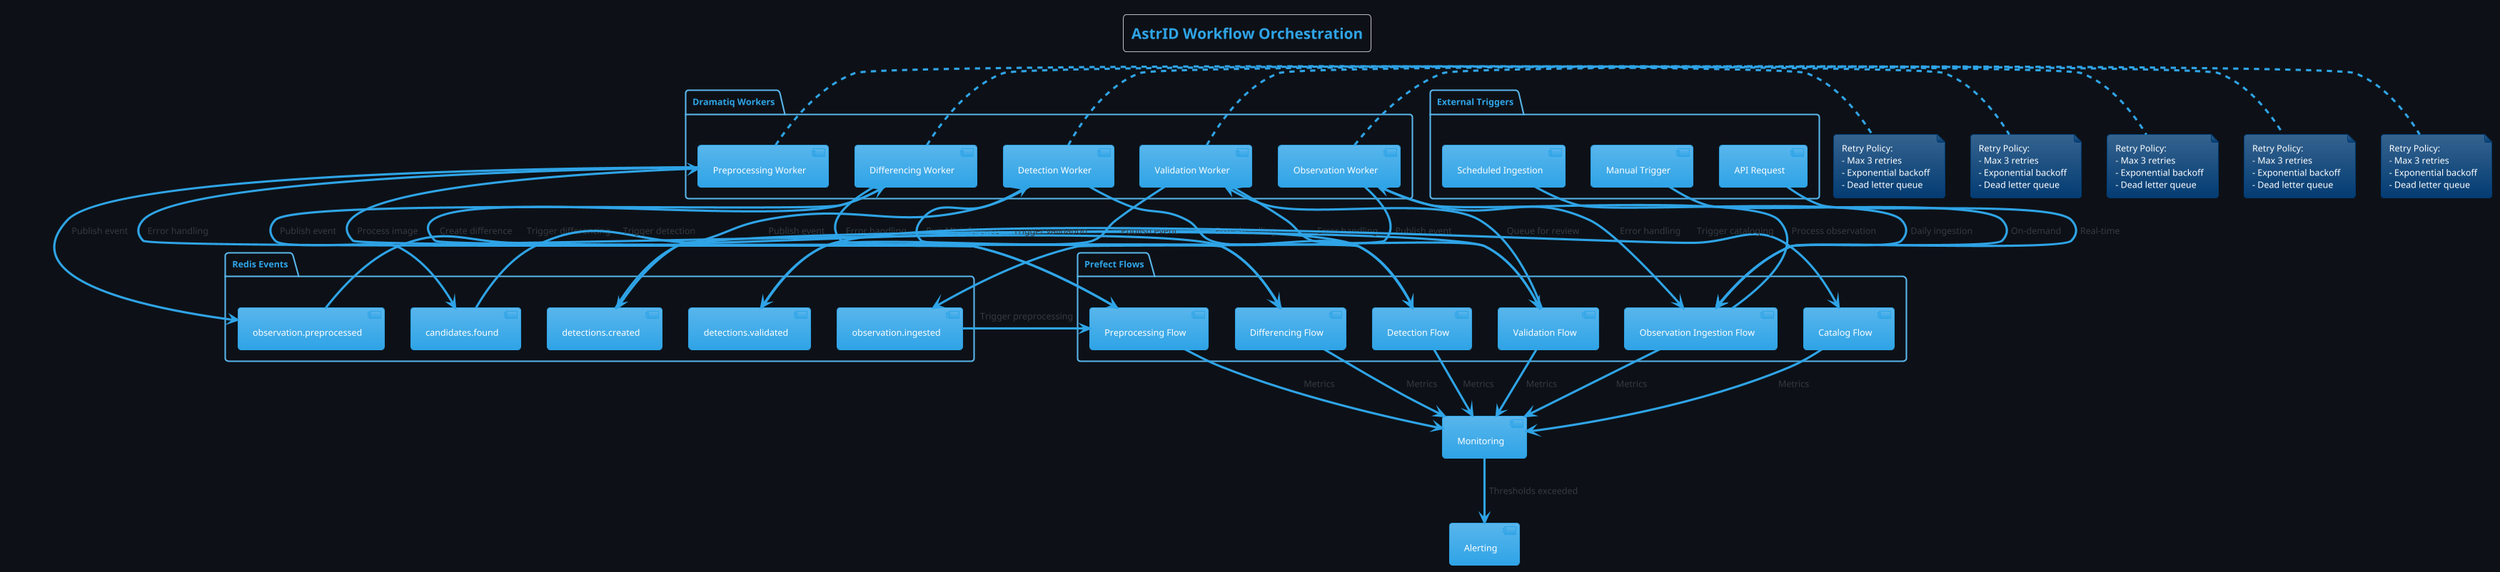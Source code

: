 @startuml AstrID Workflow Orchestration
!theme cerulean
skinparam backgroundColor #0D1117
skinparam defaultFontName Arial
skinparam defaultFontSize 12

title AstrID Workflow Orchestration

package "Prefect Flows" {
    [Observation Ingestion Flow] as ObsFlow
    [Preprocessing Flow] as PreprocessFlow
    [Differencing Flow] as DiffFlow
    [Detection Flow] as DetectionFlow
    [Validation Flow] as ValidationFlow
    [Catalog Flow] as CatalogFlow
}

package "Dramatiq Workers" {
    [Observation Worker] as ObsWorker
    [Preprocessing Worker] as PreprocessWorker
    [Differencing Worker] as DiffWorker
    [Detection Worker] as DetectionWorker
    [Validation Worker] as ValidationWorker
}

package "Redis Events" {
    [observation.ingested] as ObsEvent
    [observation.preprocessed] as PreprocessEvent
    [candidates.found] as CandidatesEvent
    [detections.created] as DetectionEvent
    [detections.validated] as ValidationEvent
}

package "External Triggers" {
    [Scheduled Ingestion] as Scheduled
    [Manual Trigger] as Manual
    [API Request] as API
}

' Flow orchestration
Scheduled --> ObsFlow : "Daily ingestion"
Manual --> ObsFlow : "On-demand"
API --> ObsFlow : "Real-time"

ObsFlow --> ObsWorker : "Process observation"
ObsWorker --> ObsEvent : "Publish event"
ObsEvent --> PreprocessFlow : "Trigger preprocessing"

PreprocessFlow --> PreprocessWorker : "Process image"
PreprocessWorker --> PreprocessEvent : "Publish event"
PreprocessEvent --> DiffFlow : "Trigger differencing"

DiffFlow --> DiffWorker : "Create difference"
DiffWorker --> CandidatesEvent : "Publish event"
CandidatesEvent --> DetectionFlow : "Trigger detection"

DetectionFlow --> DetectionWorker : "Run ML inference"
DetectionWorker --> DetectionEvent : "Publish event"
DetectionEvent --> ValidationFlow : "Trigger validation"

ValidationFlow --> ValidationWorker : "Queue for review"
ValidationWorker --> ValidationEvent : "Publish event"
ValidationEvent --> CatalogFlow : "Trigger cataloging"

' Error handling flows
ObsWorker --> ObsFlow : "Error handling"
PreprocessWorker --> PreprocessFlow : "Error handling"
DiffWorker --> DiffFlow : "Error handling"
DetectionWorker --> DetectionFlow : "Error handling"
ValidationWorker --> ValidationFlow : "Error handling"

' Retry mechanisms
note right of ObsWorker
  Retry Policy:
  - Max 3 retries
  - Exponential backoff
  - Dead letter queue
end note

note right of PreprocessWorker
  Retry Policy:
  - Max 3 retries
  - Exponential backoff
  - Dead letter queue
end note

note right of DiffWorker
  Retry Policy:
  - Max 3 retries
  - Exponential backoff
  - Dead letter queue
end note

note right of DetectionWorker
  Retry Policy:
  - Max 3 retries
  - Exponential backoff
  - Dead letter queue
end note

note right of ValidationWorker
  Retry Policy:
  - Max 3 retries
  - Exponential backoff
  - Dead letter queue
end note

' Monitoring and alerting
ObsFlow --> [Monitoring] : "Metrics"
PreprocessFlow --> [Monitoring] : "Metrics"
DiffFlow --> [Monitoring] : "Metrics"
DetectionFlow --> [Monitoring] : "Metrics"
ValidationFlow --> [Monitoring] : "Metrics"
CatalogFlow --> [Monitoring] : "Metrics"

[Monitoring] --> [Alerting] : "Thresholds exceeded"

@enduml
